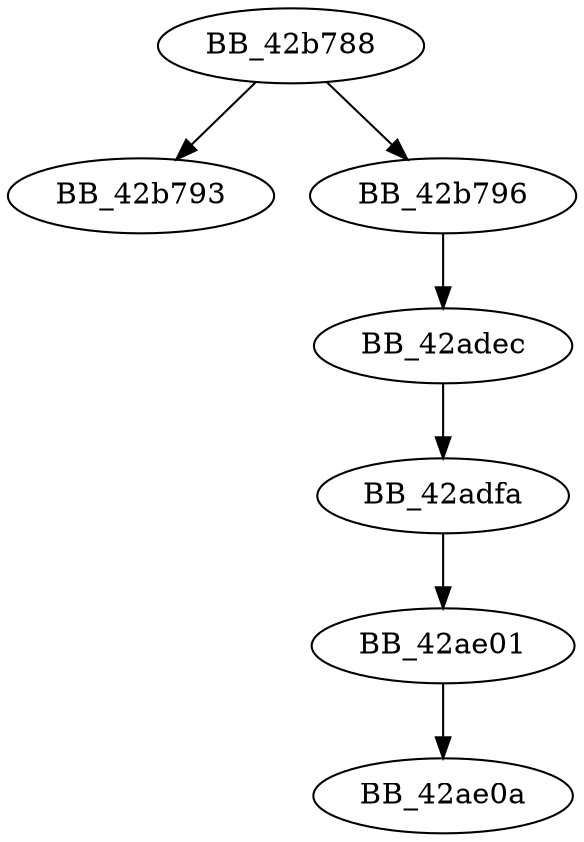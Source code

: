 DiGraph unknown_libname_30{
BB_42adec->BB_42adfa
BB_42adfa->BB_42ae01
BB_42ae01->BB_42ae0a
BB_42b788->BB_42b793
BB_42b788->BB_42b796
BB_42b796->BB_42adec
}
